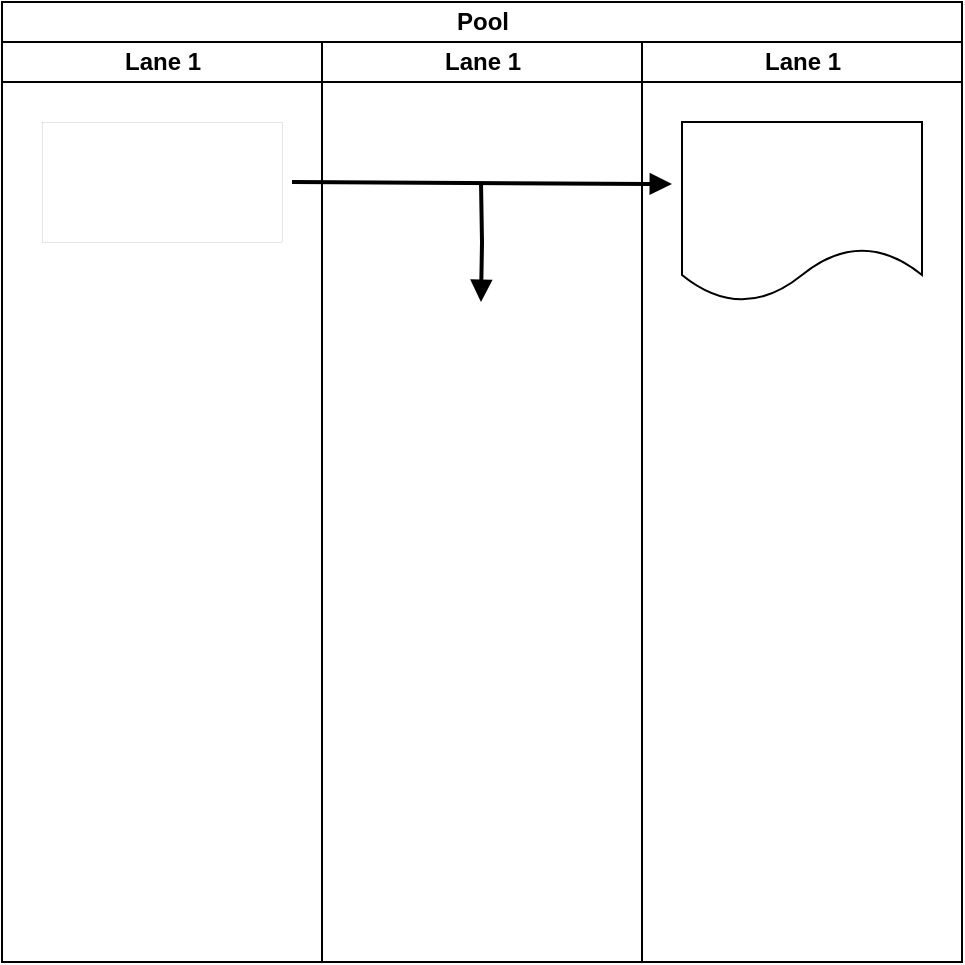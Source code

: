 <mxfile version="22.1.5" type="github">
  <diagram id="C5RBs43oDa-KdzZeNtuy" name="Page-1">
    <mxGraphModel dx="880" dy="1655" grid="1" gridSize="10" guides="1" tooltips="1" connect="1" arrows="1" fold="1" page="1" pageScale="1" pageWidth="827" pageHeight="1169" background="none" math="0" shadow="0">
      <root>
        <mxCell id="WIyWlLk6GJQsqaUBKTNV-0" />
        <mxCell id="WIyWlLk6GJQsqaUBKTNV-1" parent="WIyWlLk6GJQsqaUBKTNV-0" />
        <mxCell id="oTPYxhKpV-t5V6AZrwu8-19" value="Pool" style="swimlane;childLayout=stackLayout;resizeParent=1;resizeParentMax=0;startSize=20;html=1;" vertex="1" parent="WIyWlLk6GJQsqaUBKTNV-1">
          <mxGeometry x="20.0" y="-40" width="480" height="480" as="geometry" />
        </mxCell>
        <mxCell id="oTPYxhKpV-t5V6AZrwu8-20" value="Lane 1" style="swimlane;startSize=20;html=1;" vertex="1" parent="oTPYxhKpV-t5V6AZrwu8-19">
          <mxGeometry y="20" width="160" height="460" as="geometry" />
        </mxCell>
        <mxCell id="oTPYxhKpV-t5V6AZrwu8-23" value="" style="rounded=0;whiteSpace=wrap;html=1;strokeWidth=0;perimeterSpacing=0;shadow=0;glass=0;imageWidth=20;" vertex="1" parent="oTPYxhKpV-t5V6AZrwu8-20">
          <mxGeometry x="20" y="40" width="120" height="60" as="geometry" />
        </mxCell>
        <mxCell id="oTPYxhKpV-t5V6AZrwu8-35" value="Lane 1" style="swimlane;startSize=20;html=1;" vertex="1" parent="oTPYxhKpV-t5V6AZrwu8-19">
          <mxGeometry x="160" y="20" width="160" height="460" as="geometry" />
        </mxCell>
        <mxCell id="oTPYxhKpV-t5V6AZrwu8-40" value="" style="endArrow=block;html=1;rounded=0;endSize=6;endFill=1;strokeWidth=2;" edge="1" parent="oTPYxhKpV-t5V6AZrwu8-35">
          <mxGeometry width="50" height="50" relative="1" as="geometry">
            <mxPoint x="-15.0" y="70" as="sourcePoint" />
            <mxPoint x="175.0" y="71" as="targetPoint" />
          </mxGeometry>
        </mxCell>
        <mxCell id="oTPYxhKpV-t5V6AZrwu8-41" value="" style="endArrow=block;html=1;rounded=0;strokeWidth=2;jumpStyle=none;endFill=1;" edge="1" parent="oTPYxhKpV-t5V6AZrwu8-35">
          <mxGeometry width="50" height="50" relative="1" as="geometry">
            <mxPoint x="79.5" y="70" as="sourcePoint" />
            <mxPoint x="79.5" y="130" as="targetPoint" />
            <Array as="points">
              <mxPoint x="80.0" y="100" />
            </Array>
          </mxGeometry>
        </mxCell>
        <mxCell id="oTPYxhKpV-t5V6AZrwu8-37" value="Lane 1" style="swimlane;startSize=20;html=1;" vertex="1" parent="oTPYxhKpV-t5V6AZrwu8-19">
          <mxGeometry x="320" y="20" width="160" height="460" as="geometry" />
        </mxCell>
        <mxCell id="oTPYxhKpV-t5V6AZrwu8-39" value="" style="shape=document;whiteSpace=wrap;html=1;boundedLbl=1;" vertex="1" parent="oTPYxhKpV-t5V6AZrwu8-37">
          <mxGeometry x="20" y="40" width="120" height="90" as="geometry" />
        </mxCell>
      </root>
    </mxGraphModel>
  </diagram>
</mxfile>
